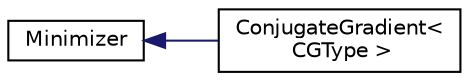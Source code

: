 digraph "Graphical Class Hierarchy"
{
 // INTERACTIVE_SVG=YES
  edge [fontname="Helvetica",fontsize="10",labelfontname="Helvetica",labelfontsize="10"];
  node [fontname="Helvetica",fontsize="10",shape=record];
  rankdir="LR";
  Node0 [label="Minimizer",height=0.2,width=0.4,color="black", fillcolor="white", style="filled",URL="$classMinimizer.html",tooltip="A mechanical minimzer used by the MController. "];
  Node0 -> Node1 [dir="back",color="midnightblue",fontsize="10",style="solid",fontname="Helvetica"];
  Node1 [label="ConjugateGradient\<\l CGType \>",height=0.2,width=0.4,color="black", fillcolor="white", style="filled",URL="$classConjugateGradient.html",tooltip="An implementation of Minimzer. "];
}
